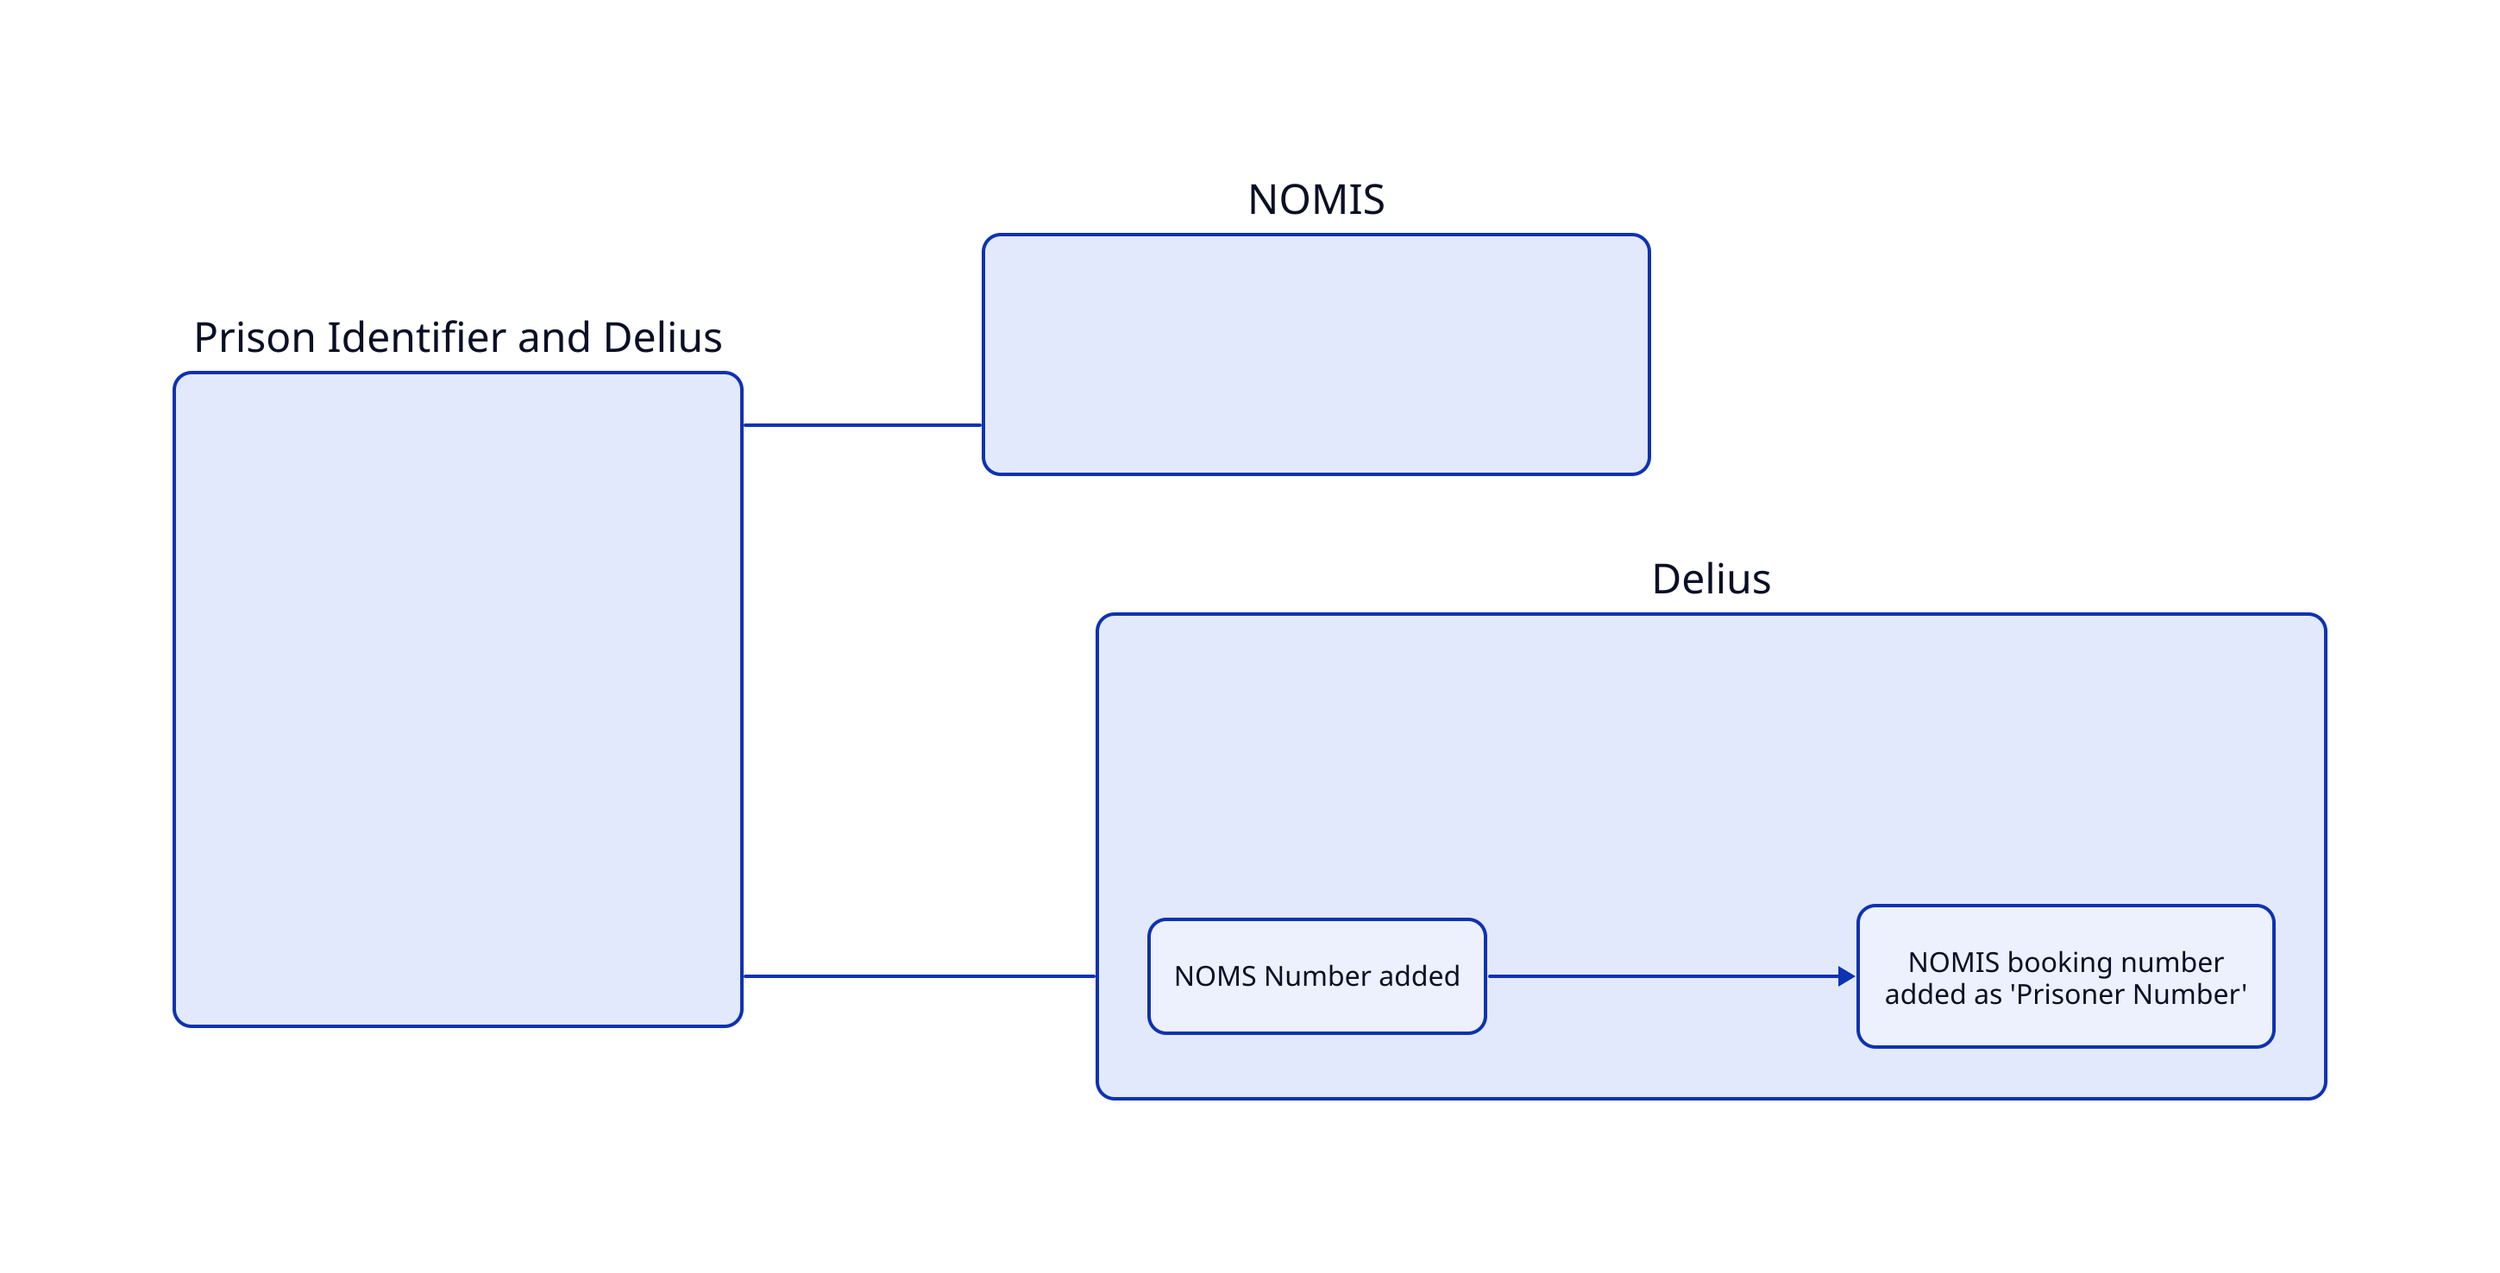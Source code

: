 # Prison Identifier Workflow: Prison Identifier Update - Batch

direction: right

integration_service: Prison Identifier and Delius {
    style.font-size: 24

    explanation: |md
    ## Batch Request
    List of CRNs to attempt NOMIS matching
    |

}

integration_service -- nomis
integration_service -- delius

# What triggers the workflow?
nomis: NOMIS  {
     style.font-size: 24

     explanation: |md
     ## Prison API Query
     Attempt to match person records across systems
     |
}

# What happens in Delius?
delius: Delius {
    style.font-size: 24

    explanation: |md
    ## Person Record Updates
    When a match is found
    |

    noms: NOMS Number added
    booking: NOMIS booking number\nadded as 'Prisoner Number'

    noms->booking
}

# Styles

style {
  fill: "#ffffff"
}

** {
  style {
    border-radius: 10
    stroke-width: 2
  }
}

